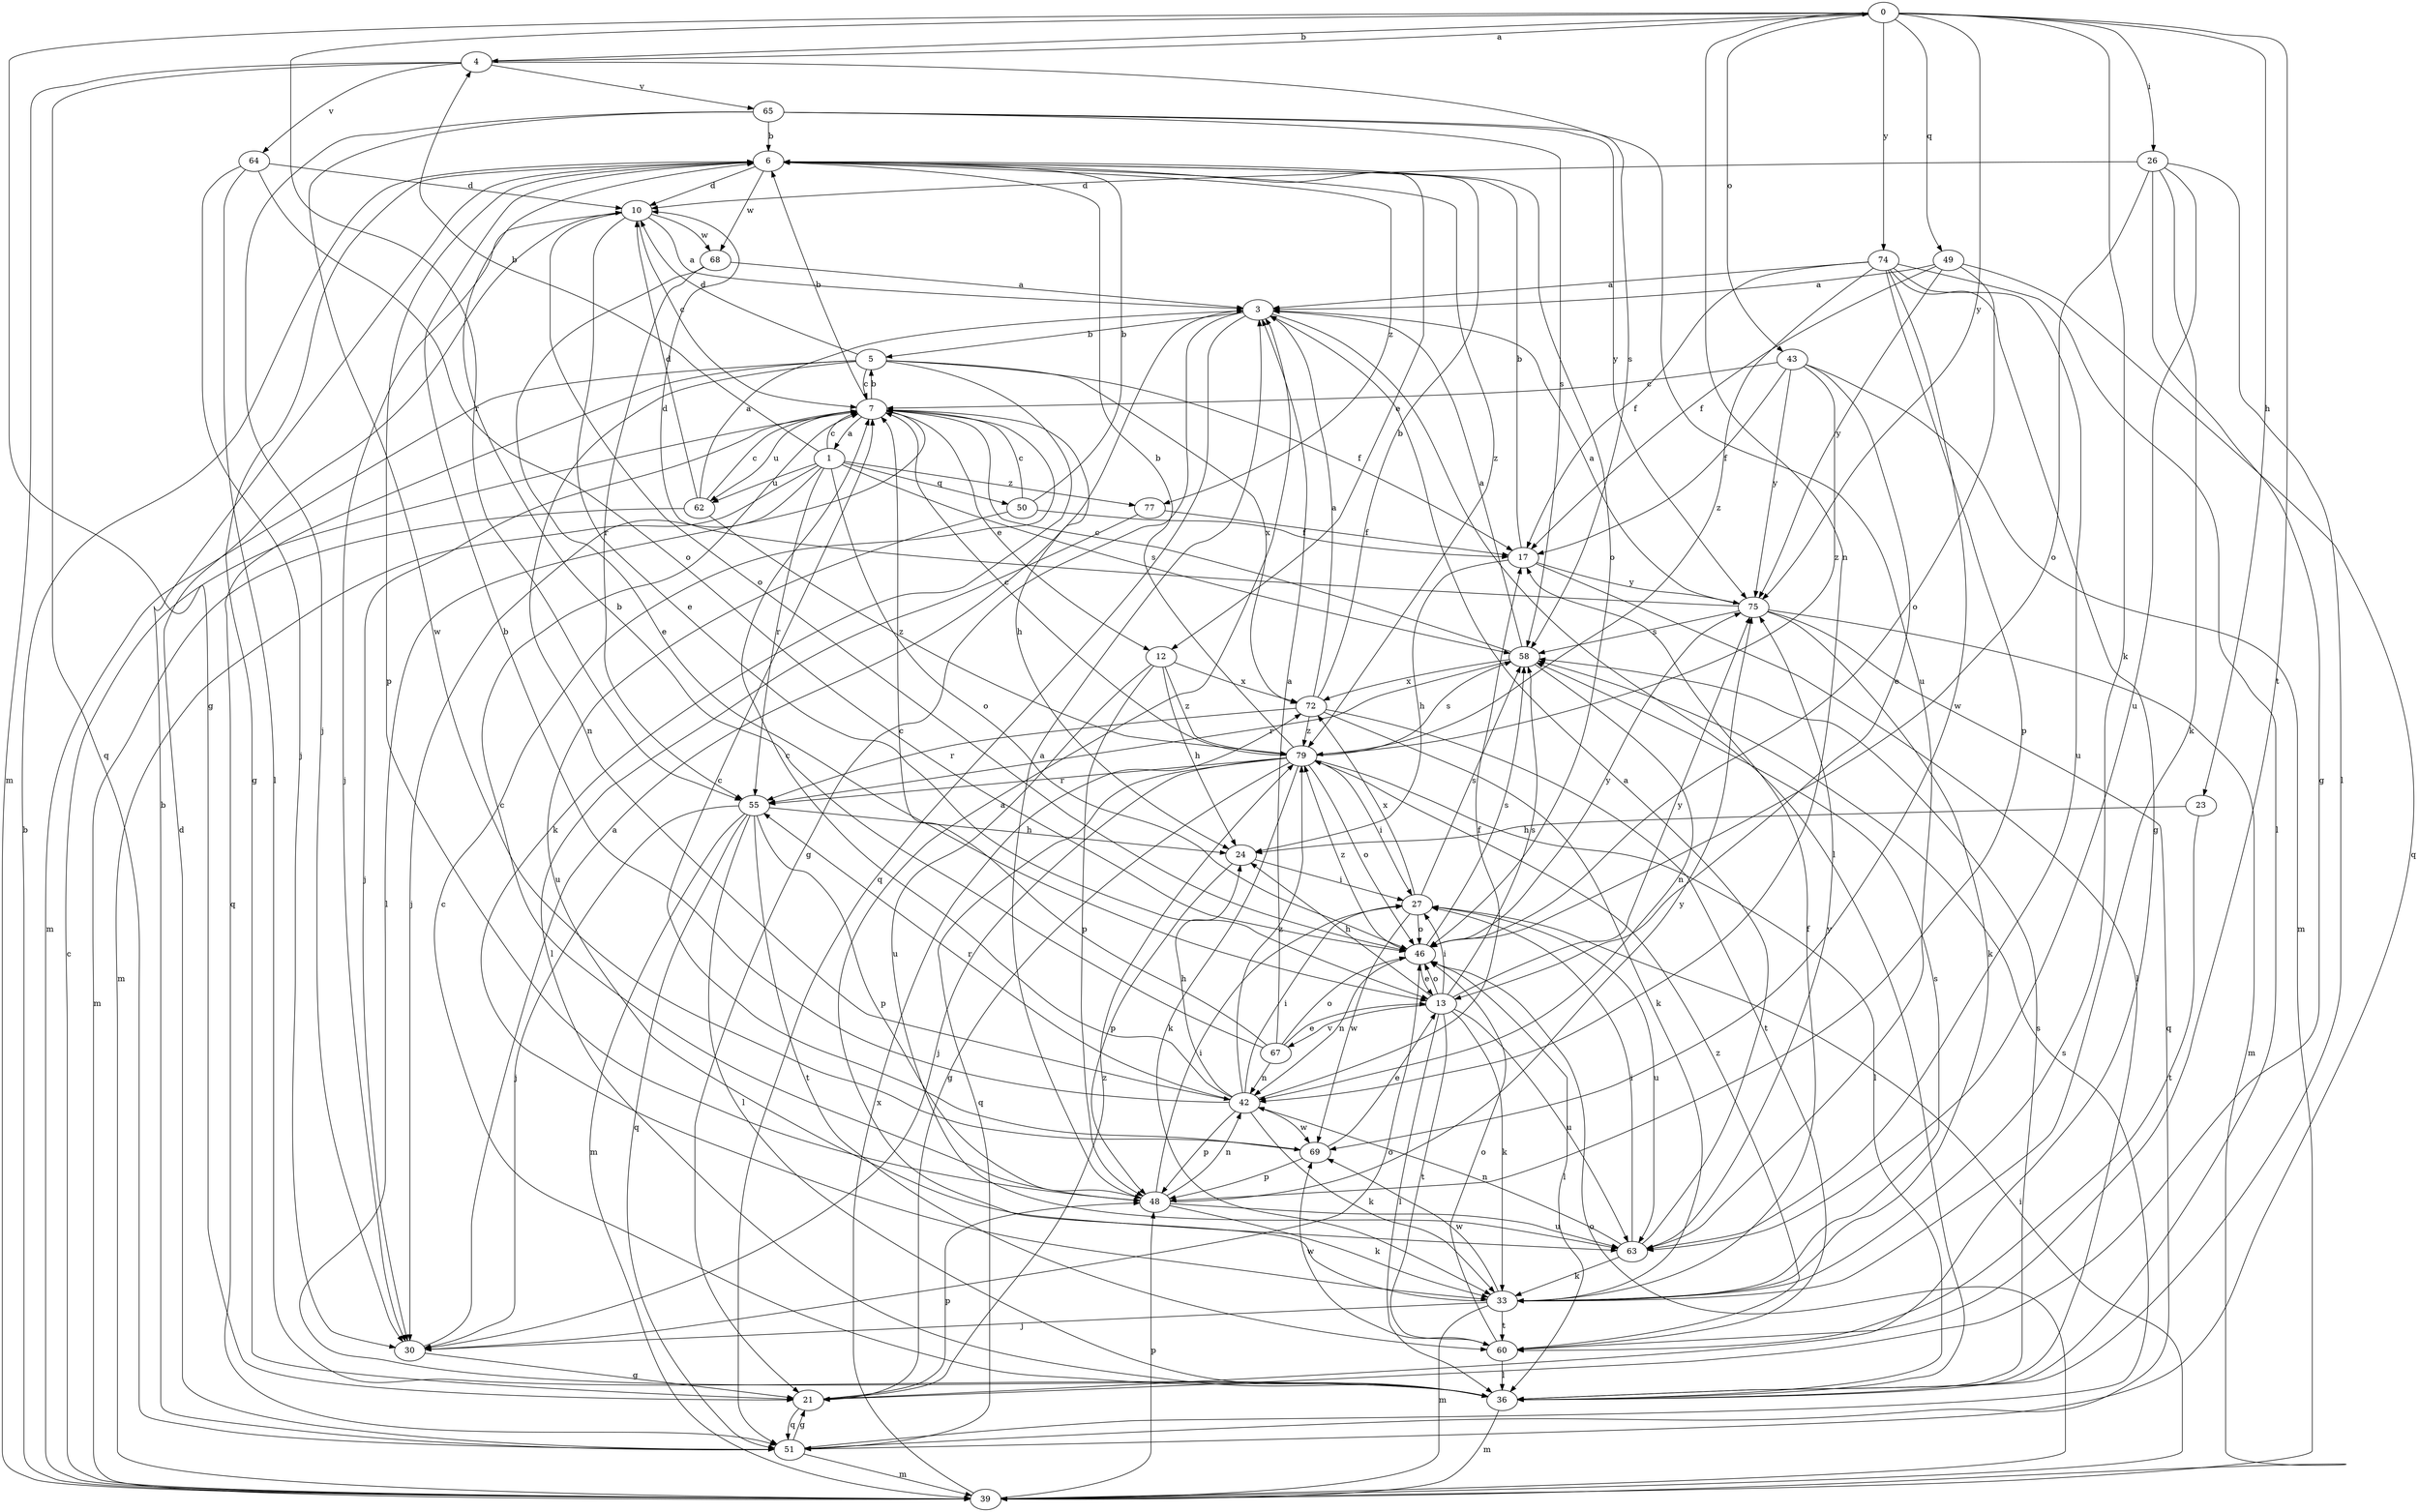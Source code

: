 strict digraph  {
0;
1;
3;
4;
5;
6;
7;
10;
12;
13;
17;
21;
23;
24;
26;
27;
30;
33;
36;
39;
42;
43;
46;
48;
49;
50;
51;
55;
58;
60;
62;
63;
64;
65;
67;
68;
69;
72;
74;
75;
77;
79;
0 -> 4  [label=b];
0 -> 21  [label=g];
0 -> 23  [label=h];
0 -> 26  [label=i];
0 -> 33  [label=k];
0 -> 42  [label=n];
0 -> 43  [label=o];
0 -> 49  [label=q];
0 -> 55  [label=r];
0 -> 60  [label=t];
0 -> 74  [label=y];
0 -> 75  [label=y];
1 -> 4  [label=b];
1 -> 7  [label=c];
1 -> 30  [label=j];
1 -> 39  [label=m];
1 -> 46  [label=o];
1 -> 50  [label=q];
1 -> 55  [label=r];
1 -> 58  [label=s];
1 -> 62  [label=u];
1 -> 77  [label=z];
3 -> 5  [label=b];
3 -> 21  [label=g];
3 -> 36  [label=l];
3 -> 51  [label=q];
4 -> 0  [label=a];
4 -> 39  [label=m];
4 -> 51  [label=q];
4 -> 58  [label=s];
4 -> 64  [label=v];
4 -> 65  [label=v];
5 -> 7  [label=c];
5 -> 10  [label=d];
5 -> 17  [label=f];
5 -> 33  [label=k];
5 -> 39  [label=m];
5 -> 42  [label=n];
5 -> 51  [label=q];
5 -> 72  [label=x];
6 -> 10  [label=d];
6 -> 12  [label=e];
6 -> 21  [label=g];
6 -> 46  [label=o];
6 -> 48  [label=p];
6 -> 68  [label=w];
6 -> 77  [label=z];
6 -> 79  [label=z];
7 -> 1  [label=a];
7 -> 5  [label=b];
7 -> 6  [label=b];
7 -> 12  [label=e];
7 -> 24  [label=h];
7 -> 30  [label=j];
7 -> 36  [label=l];
7 -> 62  [label=u];
10 -> 3  [label=a];
10 -> 7  [label=c];
10 -> 13  [label=e];
10 -> 30  [label=j];
10 -> 46  [label=o];
10 -> 68  [label=w];
12 -> 24  [label=h];
12 -> 48  [label=p];
12 -> 63  [label=u];
12 -> 72  [label=x];
12 -> 79  [label=z];
13 -> 24  [label=h];
13 -> 27  [label=i];
13 -> 33  [label=k];
13 -> 36  [label=l];
13 -> 46  [label=o];
13 -> 58  [label=s];
13 -> 60  [label=t];
13 -> 63  [label=u];
13 -> 67  [label=v];
13 -> 75  [label=y];
17 -> 6  [label=b];
17 -> 24  [label=h];
17 -> 36  [label=l];
17 -> 75  [label=y];
21 -> 48  [label=p];
21 -> 51  [label=q];
21 -> 79  [label=z];
23 -> 24  [label=h];
23 -> 60  [label=t];
24 -> 27  [label=i];
24 -> 48  [label=p];
26 -> 10  [label=d];
26 -> 21  [label=g];
26 -> 33  [label=k];
26 -> 36  [label=l];
26 -> 46  [label=o];
26 -> 63  [label=u];
27 -> 46  [label=o];
27 -> 58  [label=s];
27 -> 63  [label=u];
27 -> 69  [label=w];
27 -> 72  [label=x];
30 -> 3  [label=a];
30 -> 21  [label=g];
30 -> 46  [label=o];
33 -> 3  [label=a];
33 -> 17  [label=f];
33 -> 30  [label=j];
33 -> 39  [label=m];
33 -> 58  [label=s];
33 -> 60  [label=t];
33 -> 69  [label=w];
36 -> 7  [label=c];
36 -> 39  [label=m];
36 -> 58  [label=s];
39 -> 6  [label=b];
39 -> 7  [label=c];
39 -> 27  [label=i];
39 -> 46  [label=o];
39 -> 48  [label=p];
39 -> 72  [label=x];
42 -> 6  [label=b];
42 -> 7  [label=c];
42 -> 17  [label=f];
42 -> 24  [label=h];
42 -> 27  [label=i];
42 -> 33  [label=k];
42 -> 48  [label=p];
42 -> 55  [label=r];
42 -> 69  [label=w];
42 -> 79  [label=z];
43 -> 7  [label=c];
43 -> 13  [label=e];
43 -> 17  [label=f];
43 -> 39  [label=m];
43 -> 75  [label=y];
43 -> 79  [label=z];
46 -> 13  [label=e];
46 -> 36  [label=l];
46 -> 42  [label=n];
46 -> 58  [label=s];
46 -> 75  [label=y];
46 -> 79  [label=z];
48 -> 3  [label=a];
48 -> 7  [label=c];
48 -> 27  [label=i];
48 -> 33  [label=k];
48 -> 42  [label=n];
48 -> 63  [label=u];
48 -> 75  [label=y];
49 -> 3  [label=a];
49 -> 17  [label=f];
49 -> 46  [label=o];
49 -> 51  [label=q];
49 -> 75  [label=y];
50 -> 6  [label=b];
50 -> 7  [label=c];
50 -> 17  [label=f];
50 -> 63  [label=u];
51 -> 6  [label=b];
51 -> 10  [label=d];
51 -> 21  [label=g];
51 -> 39  [label=m];
51 -> 58  [label=s];
55 -> 24  [label=h];
55 -> 30  [label=j];
55 -> 36  [label=l];
55 -> 39  [label=m];
55 -> 48  [label=p];
55 -> 51  [label=q];
55 -> 60  [label=t];
58 -> 3  [label=a];
58 -> 7  [label=c];
58 -> 42  [label=n];
58 -> 55  [label=r];
58 -> 72  [label=x];
60 -> 36  [label=l];
60 -> 46  [label=o];
60 -> 69  [label=w];
60 -> 79  [label=z];
62 -> 3  [label=a];
62 -> 7  [label=c];
62 -> 10  [label=d];
62 -> 39  [label=m];
62 -> 79  [label=z];
63 -> 3  [label=a];
63 -> 27  [label=i];
63 -> 33  [label=k];
63 -> 42  [label=n];
63 -> 75  [label=y];
64 -> 10  [label=d];
64 -> 30  [label=j];
64 -> 36  [label=l];
64 -> 46  [label=o];
65 -> 6  [label=b];
65 -> 30  [label=j];
65 -> 58  [label=s];
65 -> 63  [label=u];
65 -> 69  [label=w];
65 -> 75  [label=y];
67 -> 3  [label=a];
67 -> 6  [label=b];
67 -> 7  [label=c];
67 -> 13  [label=e];
67 -> 42  [label=n];
67 -> 46  [label=o];
68 -> 3  [label=a];
68 -> 13  [label=e];
68 -> 55  [label=r];
69 -> 7  [label=c];
69 -> 13  [label=e];
69 -> 48  [label=p];
72 -> 3  [label=a];
72 -> 6  [label=b];
72 -> 33  [label=k];
72 -> 55  [label=r];
72 -> 60  [label=t];
72 -> 79  [label=z];
74 -> 3  [label=a];
74 -> 17  [label=f];
74 -> 21  [label=g];
74 -> 36  [label=l];
74 -> 48  [label=p];
74 -> 63  [label=u];
74 -> 69  [label=w];
74 -> 79  [label=z];
75 -> 3  [label=a];
75 -> 10  [label=d];
75 -> 33  [label=k];
75 -> 39  [label=m];
75 -> 51  [label=q];
75 -> 58  [label=s];
77 -> 17  [label=f];
77 -> 36  [label=l];
79 -> 6  [label=b];
79 -> 7  [label=c];
79 -> 21  [label=g];
79 -> 27  [label=i];
79 -> 30  [label=j];
79 -> 33  [label=k];
79 -> 36  [label=l];
79 -> 46  [label=o];
79 -> 51  [label=q];
79 -> 55  [label=r];
79 -> 58  [label=s];
}
